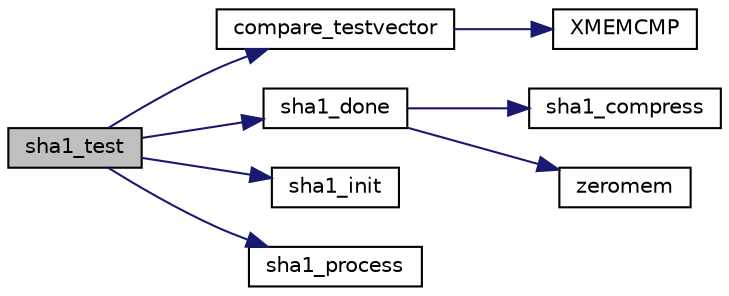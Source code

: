 digraph "sha1_test"
{
 // LATEX_PDF_SIZE
  edge [fontname="Helvetica",fontsize="10",labelfontname="Helvetica",labelfontsize="10"];
  node [fontname="Helvetica",fontsize="10",shape=record];
  rankdir="LR";
  Node15 [label="sha1_test",height=0.2,width=0.4,color="black", fillcolor="grey75", style="filled", fontcolor="black",tooltip="Self-test the hash."];
  Node15 -> Node16 [color="midnightblue",fontsize="10",style="solid"];
  Node16 [label="compare_testvector",height=0.2,width=0.4,color="black", fillcolor="white", style="filled",URL="$tomcrypt__misc_8h.html#a7764a7f27897c6182335752df00b5f8e",tooltip="Compare two test-vectors."];
  Node16 -> Node17 [color="midnightblue",fontsize="10",style="solid"];
  Node17 [label="XMEMCMP",height=0.2,width=0.4,color="black", fillcolor="white", style="filled",URL="$tomcrypt__cfg_8h.html#a372b974ec0ac07abcd55297554fe540f",tooltip=" "];
  Node15 -> Node18 [color="midnightblue",fontsize="10",style="solid"];
  Node18 [label="sha1_done",height=0.2,width=0.4,color="black", fillcolor="white", style="filled",URL="$sha1_8c.html#a8c33281a2a14e6495eadd36f7a3f277e",tooltip="Terminate the hash to get the digest."];
  Node18 -> Node19 [color="midnightblue",fontsize="10",style="solid"];
  Node19 [label="sha1_compress",height=0.2,width=0.4,color="black", fillcolor="white", style="filled",URL="$sha1_8c.html#a8132febc9c55c87720acc39e4d4c8dec",tooltip=" "];
  Node18 -> Node20 [color="midnightblue",fontsize="10",style="solid"];
  Node20 [label="zeromem",height=0.2,width=0.4,color="black", fillcolor="white", style="filled",URL="$tomcrypt__misc_8h.html#a63b6e188713790263bfd3612fe8b398f",tooltip="Zero a block of memory."];
  Node15 -> Node21 [color="midnightblue",fontsize="10",style="solid"];
  Node21 [label="sha1_init",height=0.2,width=0.4,color="black", fillcolor="white", style="filled",URL="$sha1_8c.html#af64ddcb1aca4cd861589b69c2d206bf2",tooltip="Initialize the hash state."];
  Node15 -> Node22 [color="midnightblue",fontsize="10",style="solid"];
  Node22 [label="sha1_process",height=0.2,width=0.4,color="black", fillcolor="white", style="filled",URL="$sha1_8c.html#a8c9087d2e73227964c0155eac20ea449",tooltip="Process a block of memory though the hash."];
}
